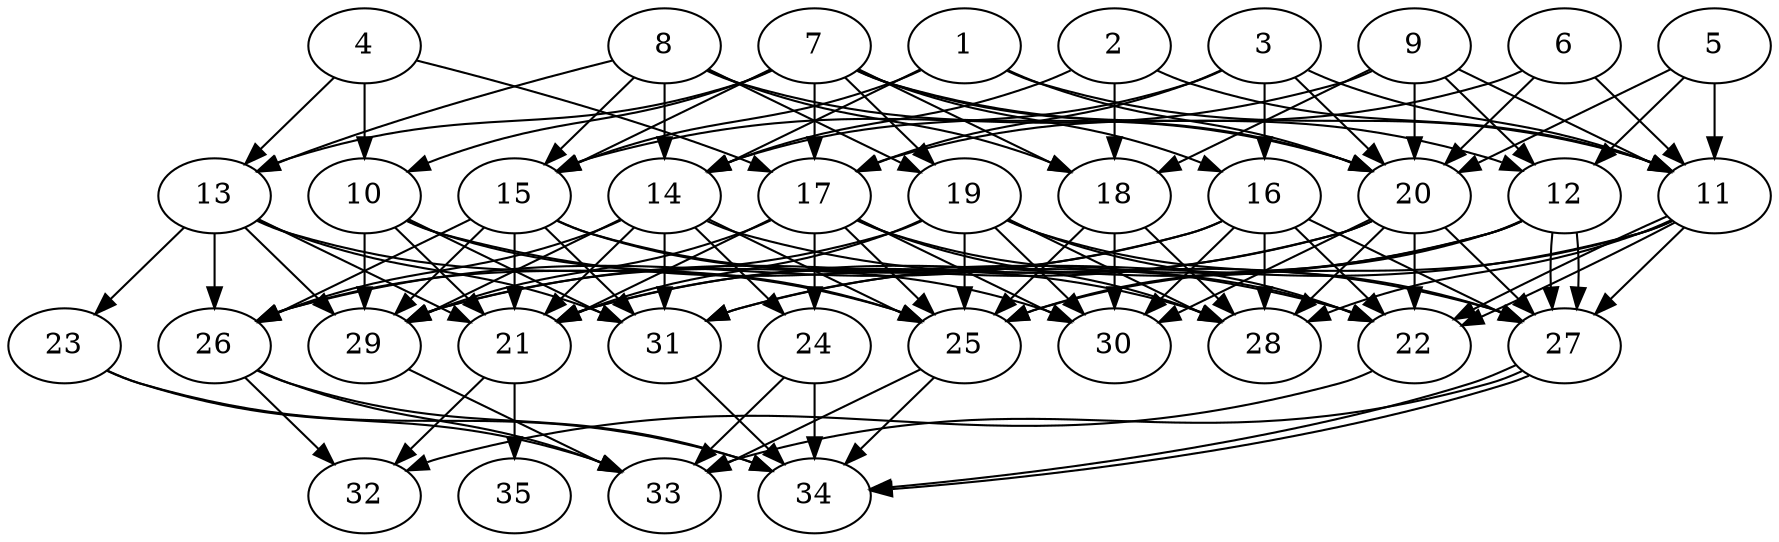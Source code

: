 // DAG automatically generated by daggen at Thu Oct  3 14:05:37 2019
// ./daggen --dot -n 35 --ccr 0.5 --fat 0.7 --regular 0.7 --density 0.7 --mindata 5242880 --maxdata 52428800 
digraph G {
  1 [size="92827648", alpha="0.19", expect_size="46413824"] 
  1 -> 11 [size ="46413824"]
  1 -> 14 [size ="46413824"]
  1 -> 15 [size ="46413824"]
  1 -> 20 [size ="46413824"]
  2 [size="91596800", alpha="0.19", expect_size="45798400"] 
  2 -> 11 [size ="45798400"]
  2 -> 14 [size ="45798400"]
  2 -> 18 [size ="45798400"]
  3 [size="26904576", alpha="0.06", expect_size="13452288"] 
  3 -> 11 [size ="13452288"]
  3 -> 14 [size ="13452288"]
  3 -> 16 [size ="13452288"]
  3 -> 17 [size ="13452288"]
  3 -> 20 [size ="13452288"]
  4 [size="99104768", alpha="0.02", expect_size="49552384"] 
  4 -> 10 [size ="49552384"]
  4 -> 13 [size ="49552384"]
  4 -> 17 [size ="49552384"]
  5 [size="23791616", alpha="0.08", expect_size="11895808"] 
  5 -> 11 [size ="11895808"]
  5 -> 12 [size ="11895808"]
  5 -> 20 [size ="11895808"]
  6 [size="67301376", alpha="0.17", expect_size="33650688"] 
  6 -> 11 [size ="33650688"]
  6 -> 17 [size ="33650688"]
  6 -> 20 [size ="33650688"]
  7 [size="104421376", alpha="0.09", expect_size="52210688"] 
  7 -> 10 [size ="52210688"]
  7 -> 12 [size ="52210688"]
  7 -> 13 [size ="52210688"]
  7 -> 15 [size ="52210688"]
  7 -> 16 [size ="52210688"]
  7 -> 17 [size ="52210688"]
  7 -> 18 [size ="52210688"]
  7 -> 19 [size ="52210688"]
  7 -> 20 [size ="52210688"]
  8 [size="32444416", alpha="0.17", expect_size="16222208"] 
  8 -> 13 [size ="16222208"]
  8 -> 14 [size ="16222208"]
  8 -> 15 [size ="16222208"]
  8 -> 18 [size ="16222208"]
  8 -> 19 [size ="16222208"]
  8 -> 20 [size ="16222208"]
  9 [size="15616000", alpha="0.07", expect_size="7808000"] 
  9 -> 11 [size ="7808000"]
  9 -> 12 [size ="7808000"]
  9 -> 15 [size ="7808000"]
  9 -> 18 [size ="7808000"]
  9 -> 20 [size ="7808000"]
  10 [size="26490880", alpha="0.16", expect_size="13245440"] 
  10 -> 21 [size ="13245440"]
  10 -> 22 [size ="13245440"]
  10 -> 25 [size ="13245440"]
  10 -> 29 [size ="13245440"]
  10 -> 31 [size ="13245440"]
  11 [size="14254080", alpha="0.13", expect_size="7127040"] 
  11 -> 22 [size ="7127040"]
  11 -> 22 [size ="7127040"]
  11 -> 25 [size ="7127040"]
  11 -> 27 [size ="7127040"]
  11 -> 28 [size ="7127040"]
  11 -> 31 [size ="7127040"]
  12 [size="104333312", alpha="0.07", expect_size="52166656"] 
  12 -> 21 [size ="52166656"]
  12 -> 25 [size ="52166656"]
  12 -> 27 [size ="52166656"]
  12 -> 27 [size ="52166656"]
  12 -> 31 [size ="52166656"]
  13 [size="98385920", alpha="0.08", expect_size="49192960"] 
  13 -> 21 [size ="49192960"]
  13 -> 23 [size ="49192960"]
  13 -> 25 [size ="49192960"]
  13 -> 26 [size ="49192960"]
  13 -> 29 [size ="49192960"]
  13 -> 31 [size ="49192960"]
  14 [size="31449088", alpha="0.05", expect_size="15724544"] 
  14 -> 21 [size ="15724544"]
  14 -> 24 [size ="15724544"]
  14 -> 25 [size ="15724544"]
  14 -> 26 [size ="15724544"]
  14 -> 27 [size ="15724544"]
  14 -> 29 [size ="15724544"]
  14 -> 31 [size ="15724544"]
  15 [size="38868992", alpha="0.09", expect_size="19434496"] 
  15 -> 21 [size ="19434496"]
  15 -> 26 [size ="19434496"]
  15 -> 28 [size ="19434496"]
  15 -> 29 [size ="19434496"]
  15 -> 30 [size ="19434496"]
  15 -> 31 [size ="19434496"]
  16 [size="77090816", alpha="0.12", expect_size="38545408"] 
  16 -> 22 [size ="38545408"]
  16 -> 26 [size ="38545408"]
  16 -> 27 [size ="38545408"]
  16 -> 28 [size ="38545408"]
  16 -> 29 [size ="38545408"]
  16 -> 30 [size ="38545408"]
  17 [size="63062016", alpha="0.02", expect_size="31531008"] 
  17 -> 21 [size ="31531008"]
  17 -> 22 [size ="31531008"]
  17 -> 24 [size ="31531008"]
  17 -> 25 [size ="31531008"]
  17 -> 28 [size ="31531008"]
  17 -> 29 [size ="31531008"]
  17 -> 30 [size ="31531008"]
  18 [size="13070336", alpha="0.17", expect_size="6535168"] 
  18 -> 25 [size ="6535168"]
  18 -> 28 [size ="6535168"]
  18 -> 30 [size ="6535168"]
  19 [size="92194816", alpha="0.15", expect_size="46097408"] 
  19 -> 21 [size ="46097408"]
  19 -> 22 [size ="46097408"]
  19 -> 25 [size ="46097408"]
  19 -> 26 [size ="46097408"]
  19 -> 27 [size ="46097408"]
  19 -> 28 [size ="46097408"]
  19 -> 30 [size ="46097408"]
  20 [size="31967232", alpha="0.01", expect_size="15983616"] 
  20 -> 21 [size ="15983616"]
  20 -> 22 [size ="15983616"]
  20 -> 27 [size ="15983616"]
  20 -> 28 [size ="15983616"]
  20 -> 29 [size ="15983616"]
  20 -> 30 [size ="15983616"]
  21 [size="14061568", alpha="0.04", expect_size="7030784"] 
  21 -> 32 [size ="7030784"]
  21 -> 35 [size ="7030784"]
  22 [size="74459136", alpha="0.05", expect_size="37229568"] 
  22 -> 32 [size ="37229568"]
  23 [size="14551040", alpha="0.09", expect_size="7275520"] 
  23 -> 33 [size ="7275520"]
  23 -> 34 [size ="7275520"]
  24 [size="52078592", alpha="0.12", expect_size="26039296"] 
  24 -> 33 [size ="26039296"]
  24 -> 34 [size ="26039296"]
  25 [size="77109248", alpha="0.18", expect_size="38554624"] 
  25 -> 33 [size ="38554624"]
  25 -> 34 [size ="38554624"]
  26 [size="23453696", alpha="0.16", expect_size="11726848"] 
  26 -> 32 [size ="11726848"]
  26 -> 33 [size ="11726848"]
  26 -> 34 [size ="11726848"]
  27 [size="78673920", alpha="0.14", expect_size="39336960"] 
  27 -> 33 [size ="39336960"]
  27 -> 34 [size ="39336960"]
  27 -> 34 [size ="39336960"]
  28 [size="90120192", alpha="0.16", expect_size="45060096"] 
  29 [size="77211648", alpha="0.20", expect_size="38605824"] 
  29 -> 33 [size ="38605824"]
  30 [size="51763200", alpha="0.07", expect_size="25881600"] 
  31 [size="55171072", alpha="0.14", expect_size="27585536"] 
  31 -> 34 [size ="27585536"]
  32 [size="75409408", alpha="0.02", expect_size="37704704"] 
  33 [size="99217408", alpha="0.08", expect_size="49608704"] 
  34 [size="48642048", alpha="0.19", expect_size="24321024"] 
  35 [size="12306432", alpha="0.16", expect_size="6153216"] 
}
